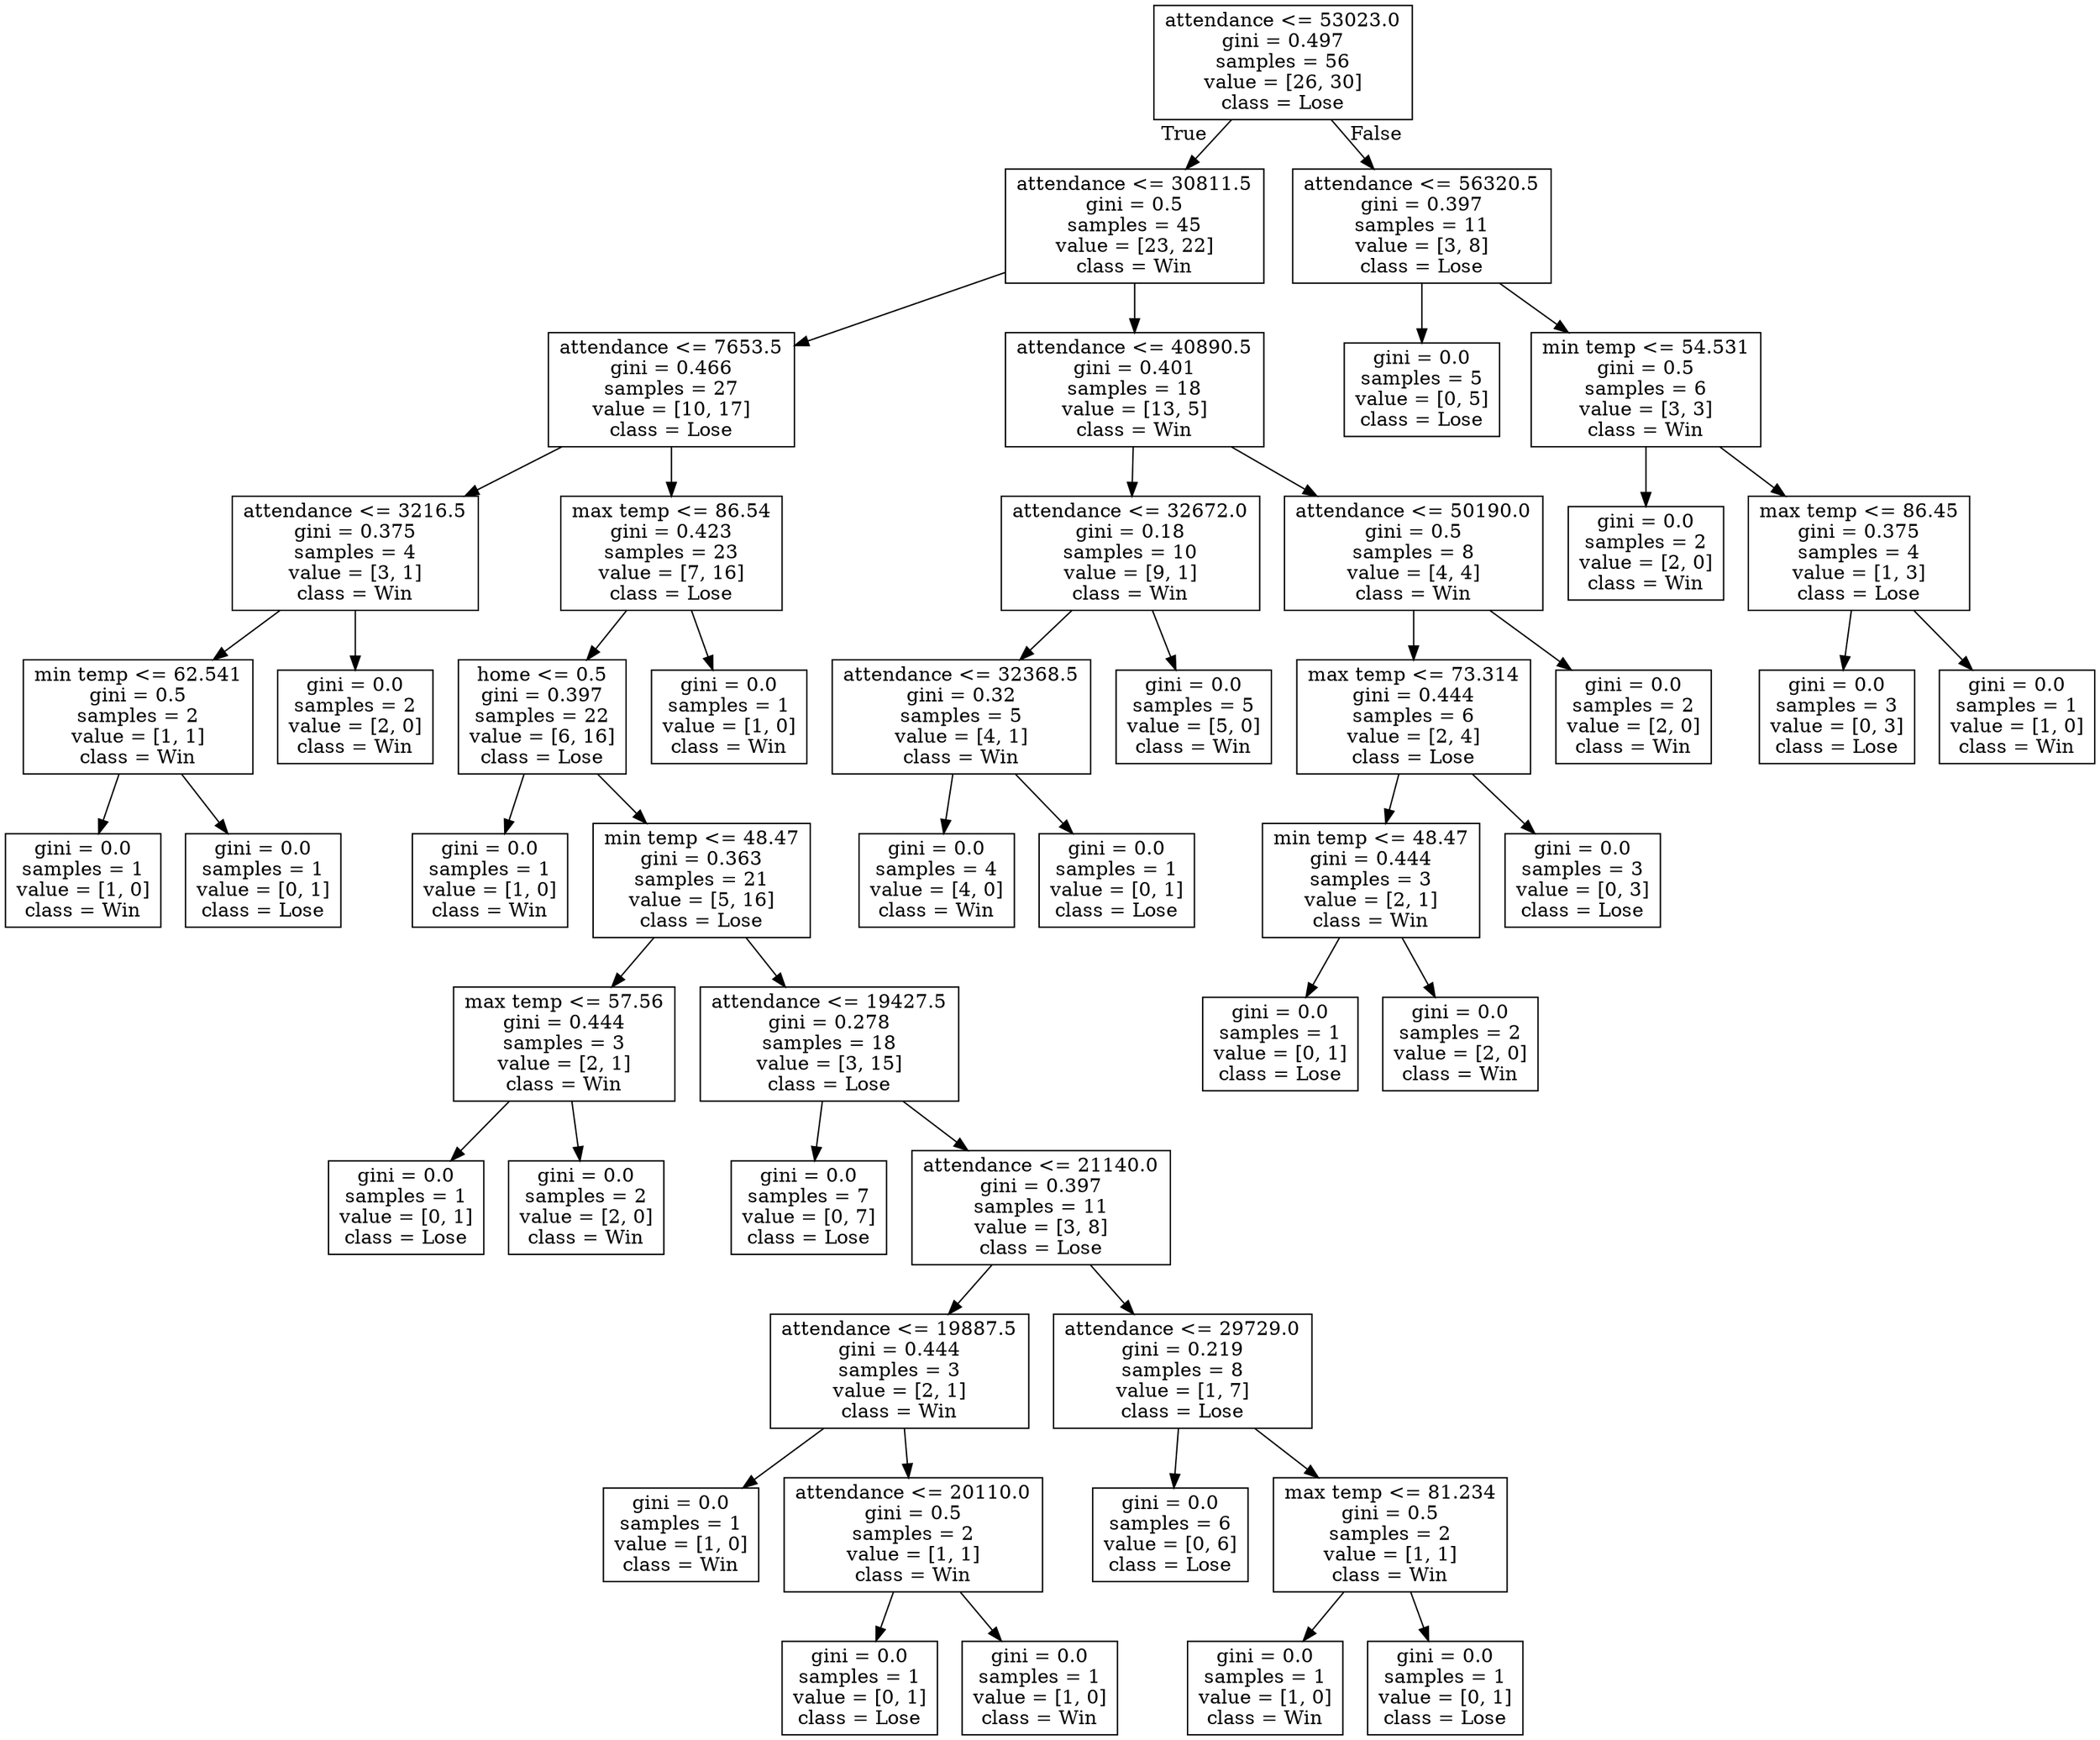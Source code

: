 digraph Tree {
node [shape=box] ;
0 [label="attendance <= 53023.0\ngini = 0.497\nsamples = 56\nvalue = [26, 30]\nclass = Lose"] ;
1 [label="attendance <= 30811.5\ngini = 0.5\nsamples = 45\nvalue = [23, 22]\nclass = Win"] ;
0 -> 1 [labeldistance=2.5, labelangle=45, headlabel="True"] ;
2 [label="attendance <= 7653.5\ngini = 0.466\nsamples = 27\nvalue = [10, 17]\nclass = Lose"] ;
1 -> 2 ;
3 [label="attendance <= 3216.5\ngini = 0.375\nsamples = 4\nvalue = [3, 1]\nclass = Win"] ;
2 -> 3 ;
4 [label="min temp <= 62.541\ngini = 0.5\nsamples = 2\nvalue = [1, 1]\nclass = Win"] ;
3 -> 4 ;
5 [label="gini = 0.0\nsamples = 1\nvalue = [1, 0]\nclass = Win"] ;
4 -> 5 ;
6 [label="gini = 0.0\nsamples = 1\nvalue = [0, 1]\nclass = Lose"] ;
4 -> 6 ;
7 [label="gini = 0.0\nsamples = 2\nvalue = [2, 0]\nclass = Win"] ;
3 -> 7 ;
8 [label="max temp <= 86.54\ngini = 0.423\nsamples = 23\nvalue = [7, 16]\nclass = Lose"] ;
2 -> 8 ;
9 [label="home <= 0.5\ngini = 0.397\nsamples = 22\nvalue = [6, 16]\nclass = Lose"] ;
8 -> 9 ;
10 [label="gini = 0.0\nsamples = 1\nvalue = [1, 0]\nclass = Win"] ;
9 -> 10 ;
11 [label="min temp <= 48.47\ngini = 0.363\nsamples = 21\nvalue = [5, 16]\nclass = Lose"] ;
9 -> 11 ;
12 [label="max temp <= 57.56\ngini = 0.444\nsamples = 3\nvalue = [2, 1]\nclass = Win"] ;
11 -> 12 ;
13 [label="gini = 0.0\nsamples = 1\nvalue = [0, 1]\nclass = Lose"] ;
12 -> 13 ;
14 [label="gini = 0.0\nsamples = 2\nvalue = [2, 0]\nclass = Win"] ;
12 -> 14 ;
15 [label="attendance <= 19427.5\ngini = 0.278\nsamples = 18\nvalue = [3, 15]\nclass = Lose"] ;
11 -> 15 ;
16 [label="gini = 0.0\nsamples = 7\nvalue = [0, 7]\nclass = Lose"] ;
15 -> 16 ;
17 [label="attendance <= 21140.0\ngini = 0.397\nsamples = 11\nvalue = [3, 8]\nclass = Lose"] ;
15 -> 17 ;
18 [label="attendance <= 19887.5\ngini = 0.444\nsamples = 3\nvalue = [2, 1]\nclass = Win"] ;
17 -> 18 ;
19 [label="gini = 0.0\nsamples = 1\nvalue = [1, 0]\nclass = Win"] ;
18 -> 19 ;
20 [label="attendance <= 20110.0\ngini = 0.5\nsamples = 2\nvalue = [1, 1]\nclass = Win"] ;
18 -> 20 ;
21 [label="gini = 0.0\nsamples = 1\nvalue = [0, 1]\nclass = Lose"] ;
20 -> 21 ;
22 [label="gini = 0.0\nsamples = 1\nvalue = [1, 0]\nclass = Win"] ;
20 -> 22 ;
23 [label="attendance <= 29729.0\ngini = 0.219\nsamples = 8\nvalue = [1, 7]\nclass = Lose"] ;
17 -> 23 ;
24 [label="gini = 0.0\nsamples = 6\nvalue = [0, 6]\nclass = Lose"] ;
23 -> 24 ;
25 [label="max temp <= 81.234\ngini = 0.5\nsamples = 2\nvalue = [1, 1]\nclass = Win"] ;
23 -> 25 ;
26 [label="gini = 0.0\nsamples = 1\nvalue = [1, 0]\nclass = Win"] ;
25 -> 26 ;
27 [label="gini = 0.0\nsamples = 1\nvalue = [0, 1]\nclass = Lose"] ;
25 -> 27 ;
28 [label="gini = 0.0\nsamples = 1\nvalue = [1, 0]\nclass = Win"] ;
8 -> 28 ;
29 [label="attendance <= 40890.5\ngini = 0.401\nsamples = 18\nvalue = [13, 5]\nclass = Win"] ;
1 -> 29 ;
30 [label="attendance <= 32672.0\ngini = 0.18\nsamples = 10\nvalue = [9, 1]\nclass = Win"] ;
29 -> 30 ;
31 [label="attendance <= 32368.5\ngini = 0.32\nsamples = 5\nvalue = [4, 1]\nclass = Win"] ;
30 -> 31 ;
32 [label="gini = 0.0\nsamples = 4\nvalue = [4, 0]\nclass = Win"] ;
31 -> 32 ;
33 [label="gini = 0.0\nsamples = 1\nvalue = [0, 1]\nclass = Lose"] ;
31 -> 33 ;
34 [label="gini = 0.0\nsamples = 5\nvalue = [5, 0]\nclass = Win"] ;
30 -> 34 ;
35 [label="attendance <= 50190.0\ngini = 0.5\nsamples = 8\nvalue = [4, 4]\nclass = Win"] ;
29 -> 35 ;
36 [label="max temp <= 73.314\ngini = 0.444\nsamples = 6\nvalue = [2, 4]\nclass = Lose"] ;
35 -> 36 ;
37 [label="min temp <= 48.47\ngini = 0.444\nsamples = 3\nvalue = [2, 1]\nclass = Win"] ;
36 -> 37 ;
38 [label="gini = 0.0\nsamples = 1\nvalue = [0, 1]\nclass = Lose"] ;
37 -> 38 ;
39 [label="gini = 0.0\nsamples = 2\nvalue = [2, 0]\nclass = Win"] ;
37 -> 39 ;
40 [label="gini = 0.0\nsamples = 3\nvalue = [0, 3]\nclass = Lose"] ;
36 -> 40 ;
41 [label="gini = 0.0\nsamples = 2\nvalue = [2, 0]\nclass = Win"] ;
35 -> 41 ;
42 [label="attendance <= 56320.5\ngini = 0.397\nsamples = 11\nvalue = [3, 8]\nclass = Lose"] ;
0 -> 42 [labeldistance=2.5, labelangle=-45, headlabel="False"] ;
43 [label="gini = 0.0\nsamples = 5\nvalue = [0, 5]\nclass = Lose"] ;
42 -> 43 ;
44 [label="min temp <= 54.531\ngini = 0.5\nsamples = 6\nvalue = [3, 3]\nclass = Win"] ;
42 -> 44 ;
45 [label="gini = 0.0\nsamples = 2\nvalue = [2, 0]\nclass = Win"] ;
44 -> 45 ;
46 [label="max temp <= 86.45\ngini = 0.375\nsamples = 4\nvalue = [1, 3]\nclass = Lose"] ;
44 -> 46 ;
47 [label="gini = 0.0\nsamples = 3\nvalue = [0, 3]\nclass = Lose"] ;
46 -> 47 ;
48 [label="gini = 0.0\nsamples = 1\nvalue = [1, 0]\nclass = Win"] ;
46 -> 48 ;
}